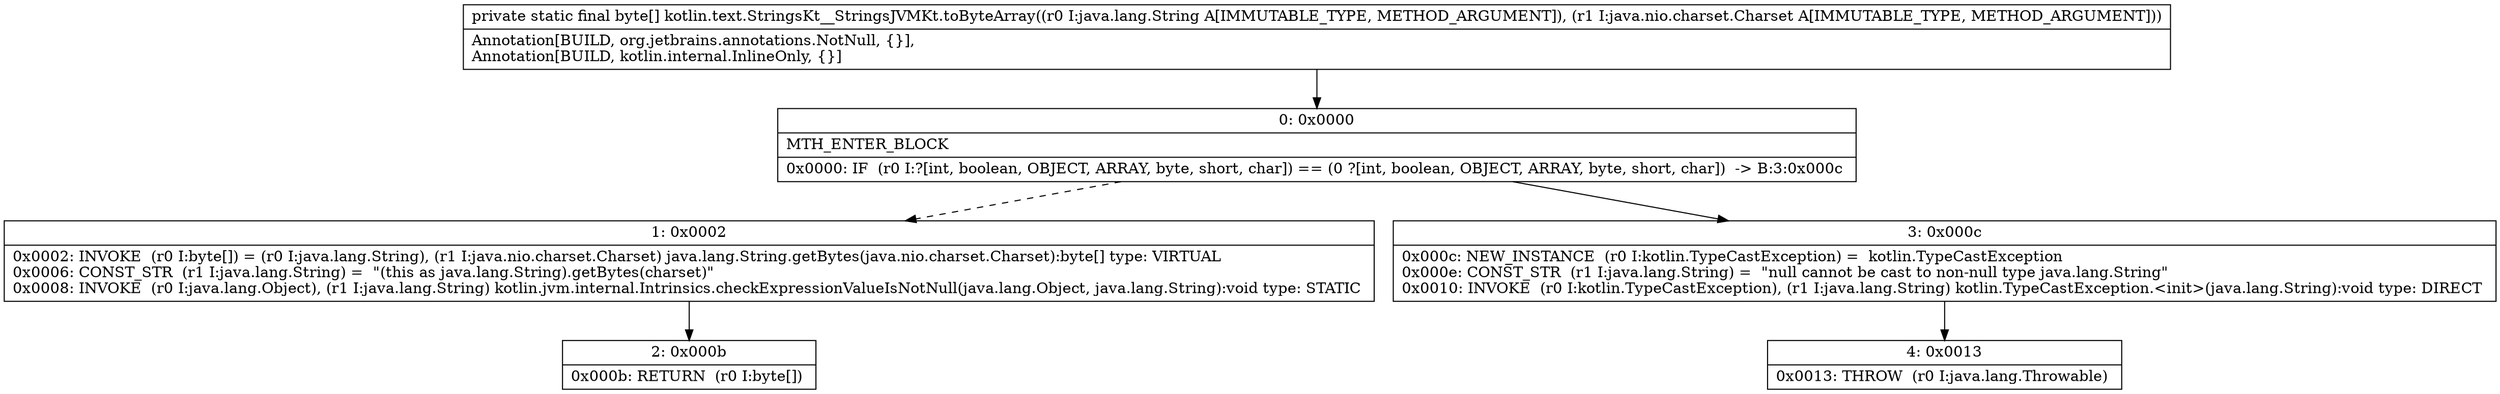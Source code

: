 digraph "CFG forkotlin.text.StringsKt__StringsJVMKt.toByteArray(Ljava\/lang\/String;Ljava\/nio\/charset\/Charset;)[B" {
Node_0 [shape=record,label="{0\:\ 0x0000|MTH_ENTER_BLOCK\l|0x0000: IF  (r0 I:?[int, boolean, OBJECT, ARRAY, byte, short, char]) == (0 ?[int, boolean, OBJECT, ARRAY, byte, short, char])  \-\> B:3:0x000c \l}"];
Node_1 [shape=record,label="{1\:\ 0x0002|0x0002: INVOKE  (r0 I:byte[]) = (r0 I:java.lang.String), (r1 I:java.nio.charset.Charset) java.lang.String.getBytes(java.nio.charset.Charset):byte[] type: VIRTUAL \l0x0006: CONST_STR  (r1 I:java.lang.String) =  \"(this as java.lang.String).getBytes(charset)\" \l0x0008: INVOKE  (r0 I:java.lang.Object), (r1 I:java.lang.String) kotlin.jvm.internal.Intrinsics.checkExpressionValueIsNotNull(java.lang.Object, java.lang.String):void type: STATIC \l}"];
Node_2 [shape=record,label="{2\:\ 0x000b|0x000b: RETURN  (r0 I:byte[]) \l}"];
Node_3 [shape=record,label="{3\:\ 0x000c|0x000c: NEW_INSTANCE  (r0 I:kotlin.TypeCastException) =  kotlin.TypeCastException \l0x000e: CONST_STR  (r1 I:java.lang.String) =  \"null cannot be cast to non\-null type java.lang.String\" \l0x0010: INVOKE  (r0 I:kotlin.TypeCastException), (r1 I:java.lang.String) kotlin.TypeCastException.\<init\>(java.lang.String):void type: DIRECT \l}"];
Node_4 [shape=record,label="{4\:\ 0x0013|0x0013: THROW  (r0 I:java.lang.Throwable) \l}"];
MethodNode[shape=record,label="{private static final byte[] kotlin.text.StringsKt__StringsJVMKt.toByteArray((r0 I:java.lang.String A[IMMUTABLE_TYPE, METHOD_ARGUMENT]), (r1 I:java.nio.charset.Charset A[IMMUTABLE_TYPE, METHOD_ARGUMENT]))  | Annotation[BUILD, org.jetbrains.annotations.NotNull, \{\}], \lAnnotation[BUILD, kotlin.internal.InlineOnly, \{\}]\l}"];
MethodNode -> Node_0;
Node_0 -> Node_1[style=dashed];
Node_0 -> Node_3;
Node_1 -> Node_2;
Node_3 -> Node_4;
}

